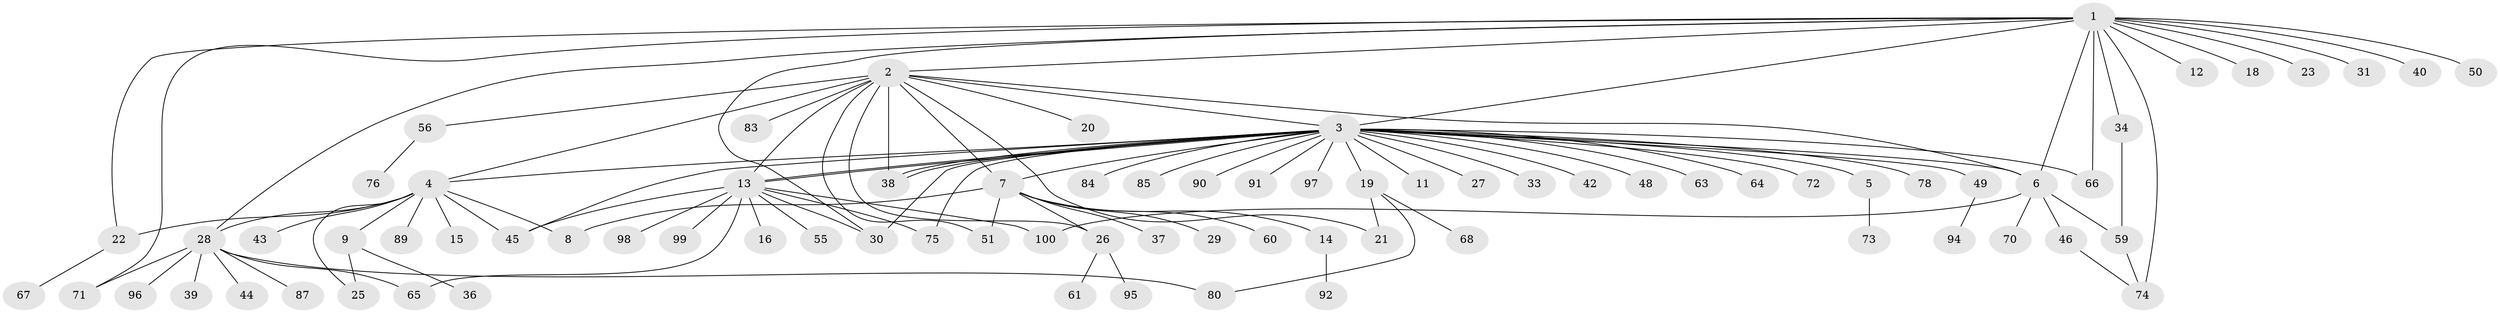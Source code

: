 // Generated by graph-tools (version 1.1) at 2025/51/02/27/25 19:51:56]
// undirected, 79 vertices, 107 edges
graph export_dot {
graph [start="1"]
  node [color=gray90,style=filled];
  1 [super="+17"];
  2 [super="+81"];
  3 [super="+10"];
  4 [super="+52"];
  5 [super="+69"];
  6 [super="+35"];
  7 [super="+32"];
  8;
  9;
  11 [super="+58"];
  12;
  13 [super="+82"];
  14 [super="+54"];
  15;
  16 [super="+93"];
  18;
  19 [super="+24"];
  20;
  21;
  22 [super="+41"];
  23;
  25 [super="+47"];
  26 [super="+62"];
  27;
  28 [super="+53"];
  29;
  30;
  31;
  33;
  34 [super="+77"];
  36;
  37;
  38;
  39;
  40;
  42 [super="+57"];
  43;
  44;
  45;
  46;
  48;
  49;
  50;
  51;
  55;
  56 [super="+86"];
  59 [super="+88"];
  60;
  61;
  63;
  64;
  65;
  66;
  67;
  68;
  70;
  71;
  72;
  73;
  74 [super="+79"];
  75;
  76;
  78;
  80 [super="+101"];
  83;
  84;
  85;
  87;
  89;
  90;
  91;
  92;
  94;
  95;
  96;
  97;
  98;
  99;
  100;
  1 -- 2;
  1 -- 3;
  1 -- 12;
  1 -- 23;
  1 -- 28 [weight=2];
  1 -- 30;
  1 -- 31;
  1 -- 40;
  1 -- 50;
  1 -- 71;
  1 -- 74 [weight=2];
  1 -- 18;
  1 -- 34;
  1 -- 66;
  1 -- 6;
  1 -- 22;
  2 -- 3;
  2 -- 4;
  2 -- 7;
  2 -- 13;
  2 -- 20;
  2 -- 21;
  2 -- 26;
  2 -- 38;
  2 -- 51;
  2 -- 56;
  2 -- 83;
  2 -- 6;
  3 -- 4;
  3 -- 5;
  3 -- 6;
  3 -- 7 [weight=2];
  3 -- 11 [weight=2];
  3 -- 13;
  3 -- 13;
  3 -- 19;
  3 -- 27;
  3 -- 30;
  3 -- 33;
  3 -- 38;
  3 -- 38;
  3 -- 42;
  3 -- 45;
  3 -- 48;
  3 -- 49;
  3 -- 64;
  3 -- 66;
  3 -- 72;
  3 -- 75;
  3 -- 84;
  3 -- 85;
  3 -- 90;
  3 -- 91;
  3 -- 97;
  3 -- 63;
  3 -- 78;
  4 -- 8;
  4 -- 9;
  4 -- 15;
  4 -- 22;
  4 -- 43;
  4 -- 45;
  4 -- 89;
  4 -- 25;
  4 -- 28;
  5 -- 73;
  6 -- 46;
  6 -- 100;
  6 -- 70;
  6 -- 59;
  7 -- 8;
  7 -- 14;
  7 -- 26;
  7 -- 29;
  7 -- 51;
  7 -- 60;
  7 -- 37;
  9 -- 25;
  9 -- 36;
  13 -- 16;
  13 -- 30;
  13 -- 45;
  13 -- 55;
  13 -- 65;
  13 -- 75;
  13 -- 99;
  13 -- 100;
  13 -- 98;
  14 -- 92;
  19 -- 80;
  19 -- 68;
  19 -- 21;
  22 -- 67;
  26 -- 61;
  26 -- 95;
  28 -- 39;
  28 -- 44;
  28 -- 65;
  28 -- 71;
  28 -- 80;
  28 -- 87;
  28 -- 96;
  34 -- 59;
  46 -- 74;
  49 -- 94;
  56 -- 76;
  59 -- 74;
}
